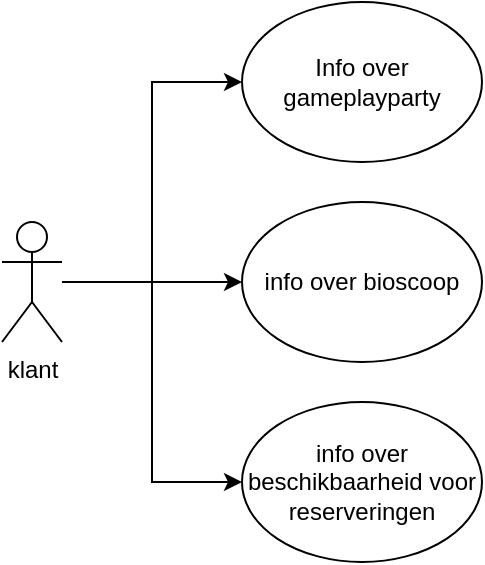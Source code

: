 <mxfile version="11.3.1" type="device" pages="1"><diagram id="7fhLYu4wr1WWdvODxlt8" name="Page-1"><mxGraphModel dx="1422" dy="769" grid="1" gridSize="10" guides="1" tooltips="1" connect="1" arrows="1" fold="1" page="1" pageScale="1" pageWidth="827" pageHeight="1169" math="0" shadow="0"><root><mxCell id="0"/><mxCell id="1" parent="0"/><mxCell id="6cUhjVZncP_aCQkNOZOS-16" style="edgeStyle=orthogonalEdgeStyle;rounded=0;orthogonalLoop=1;jettySize=auto;html=1;entryX=0;entryY=0.5;entryDx=0;entryDy=0;" edge="1" parent="1" source="6cUhjVZncP_aCQkNOZOS-4" target="6cUhjVZncP_aCQkNOZOS-7"><mxGeometry relative="1" as="geometry"/></mxCell><mxCell id="6cUhjVZncP_aCQkNOZOS-17" style="edgeStyle=orthogonalEdgeStyle;rounded=0;orthogonalLoop=1;jettySize=auto;html=1;" edge="1" parent="1" source="6cUhjVZncP_aCQkNOZOS-4" target="6cUhjVZncP_aCQkNOZOS-13"><mxGeometry relative="1" as="geometry"/></mxCell><mxCell id="6cUhjVZncP_aCQkNOZOS-19" style="edgeStyle=orthogonalEdgeStyle;rounded=0;orthogonalLoop=1;jettySize=auto;html=1;entryX=0;entryY=0.5;entryDx=0;entryDy=0;" edge="1" parent="1" source="6cUhjVZncP_aCQkNOZOS-4" target="6cUhjVZncP_aCQkNOZOS-18"><mxGeometry relative="1" as="geometry"/></mxCell><mxCell id="6cUhjVZncP_aCQkNOZOS-4" value="klant" style="shape=umlActor;verticalLabelPosition=bottom;labelBackgroundColor=#ffffff;verticalAlign=top;html=1;outlineConnect=0;" vertex="1" parent="1"><mxGeometry x="80" y="160" width="30" height="60" as="geometry"/></mxCell><mxCell id="6cUhjVZncP_aCQkNOZOS-7" value="Info over gameplayparty" style="ellipse;whiteSpace=wrap;html=1;" vertex="1" parent="1"><mxGeometry x="200" y="50" width="120" height="80" as="geometry"/></mxCell><mxCell id="6cUhjVZncP_aCQkNOZOS-13" value="info over bioscoop" style="ellipse;whiteSpace=wrap;html=1;" vertex="1" parent="1"><mxGeometry x="200" y="150" width="120" height="80" as="geometry"/></mxCell><mxCell id="6cUhjVZncP_aCQkNOZOS-18" value="info over beschikbaarheid voor reserveringen" style="ellipse;whiteSpace=wrap;html=1;" vertex="1" parent="1"><mxGeometry x="200" y="250" width="120" height="80" as="geometry"/></mxCell></root></mxGraphModel></diagram></mxfile>